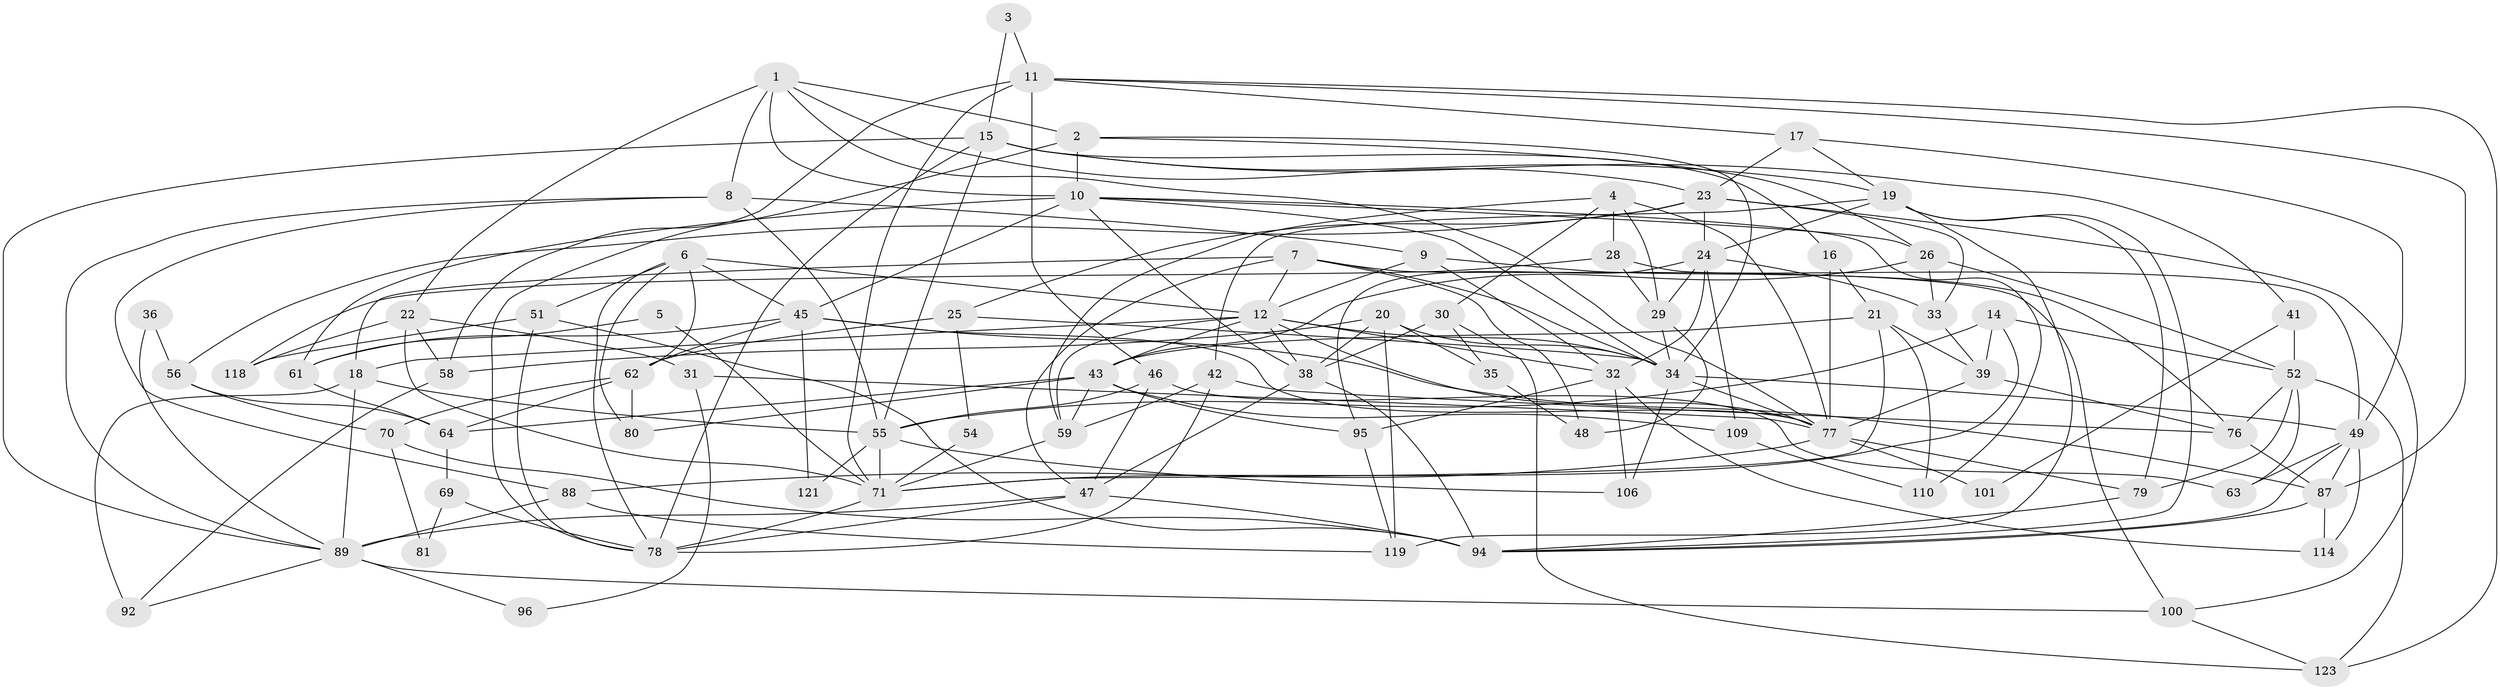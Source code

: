 // Generated by graph-tools (version 1.1) at 2025/23/03/03/25 07:23:59]
// undirected, 81 vertices, 198 edges
graph export_dot {
graph [start="1"]
  node [color=gray90,style=filled];
  1;
  2 [super="+99"];
  3;
  4 [super="+112"];
  5;
  6 [super="+124"];
  7 [super="+66"];
  8 [super="+13"];
  9 [super="+115"];
  10 [super="+83"];
  11 [super="+68"];
  12 [super="+57"];
  14 [super="+37"];
  15 [super="+53"];
  16;
  17 [super="+86"];
  18 [super="+103"];
  19 [super="+117"];
  20 [super="+90"];
  21 [super="+27"];
  22 [super="+50"];
  23 [super="+44"];
  24 [super="+60"];
  25;
  26 [super="+98"];
  28 [super="+108"];
  29 [super="+82"];
  30;
  31;
  32 [super="+40"];
  33;
  34 [super="+74"];
  35 [super="+93"];
  36;
  38;
  39 [super="+67"];
  41;
  42 [super="+75"];
  43 [super="+125"];
  45 [super="+91"];
  46;
  47 [super="+107"];
  48;
  49 [super="+65"];
  51;
  52 [super="+72"];
  54;
  55 [super="+73"];
  56 [super="+102"];
  58 [super="+85"];
  59 [super="+97"];
  61 [super="+120"];
  62 [super="+84"];
  63;
  64;
  69;
  70;
  71 [super="+122"];
  76;
  77 [super="+113"];
  78 [super="+116"];
  79;
  80;
  81;
  87 [super="+105"];
  88;
  89 [super="+111"];
  92;
  94 [super="+104"];
  95;
  96;
  100;
  101;
  106;
  109;
  110;
  114;
  118;
  119;
  121;
  123;
  1 -- 77;
  1 -- 22;
  1 -- 23;
  1 -- 10;
  1 -- 8;
  1 -- 2;
  2 -- 10;
  2 -- 34;
  2 -- 26;
  2 -- 78;
  3 -- 15;
  3 -- 11;
  4 -- 77;
  4 -- 28;
  4 -- 59;
  4 -- 30;
  4 -- 29;
  5 -- 61;
  5 -- 71;
  6 -- 80;
  6 -- 78;
  6 -- 62;
  6 -- 45;
  6 -- 51;
  6 -- 12;
  7 -- 100;
  7 -- 47;
  7 -- 48;
  7 -- 34;
  7 -- 12;
  7 -- 18;
  8 -- 88;
  8 -- 89;
  8 -- 9;
  8 -- 55;
  9 -- 32;
  9 -- 76;
  9 -- 12;
  10 -- 38;
  10 -- 26;
  10 -- 45;
  10 -- 110;
  10 -- 61;
  10 -- 34;
  11 -- 87;
  11 -- 17;
  11 -- 58;
  11 -- 71;
  11 -- 123;
  11 -- 46;
  12 -- 38;
  12 -- 43;
  12 -- 59 [weight=2];
  12 -- 77;
  12 -- 32;
  12 -- 34;
  12 -- 18;
  14 -- 71;
  14 -- 55;
  14 -- 39;
  14 -- 52;
  15 -- 16;
  15 -- 19;
  15 -- 41;
  15 -- 89;
  15 -- 55;
  15 -- 78;
  16 -- 21;
  16 -- 77;
  17 -- 23;
  17 -- 19;
  17 -- 49;
  18 -- 92;
  18 -- 89;
  18 -- 55;
  19 -- 42 [weight=2];
  19 -- 119;
  19 -- 24;
  19 -- 79;
  19 -- 94;
  20 -- 34;
  20 -- 35 [weight=2];
  20 -- 38;
  20 -- 119;
  20 -- 58;
  21 -- 110;
  21 -- 43;
  21 -- 71;
  21 -- 39;
  22 -- 58 [weight=2];
  22 -- 31;
  22 -- 118;
  22 -- 71;
  23 -- 100;
  23 -- 25;
  23 -- 33;
  23 -- 56;
  23 -- 24;
  24 -- 32;
  24 -- 33;
  24 -- 109;
  24 -- 95;
  24 -- 29;
  25 -- 34;
  25 -- 54;
  25 -- 62;
  26 -- 33;
  26 -- 43;
  26 -- 52;
  28 -- 118;
  28 -- 29;
  28 -- 49;
  29 -- 48;
  29 -- 34;
  30 -- 38;
  30 -- 35;
  30 -- 123;
  31 -- 96;
  31 -- 77;
  32 -- 114;
  32 -- 106;
  32 -- 95;
  33 -- 39;
  34 -- 106;
  34 -- 49;
  34 -- 77;
  35 -- 48;
  36 -- 89;
  36 -- 56;
  38 -- 94;
  38 -- 47;
  39 -- 77;
  39 -- 76;
  41 -- 101;
  41 -- 52;
  42 -- 76;
  42 -- 78;
  42 -- 59;
  43 -- 64;
  43 -- 80;
  43 -- 95;
  43 -- 109;
  43 -- 59;
  45 -- 61;
  45 -- 121;
  45 -- 87;
  45 -- 77;
  45 -- 62;
  46 -- 47;
  46 -- 63;
  46 -- 55;
  47 -- 78;
  47 -- 89;
  47 -- 94;
  49 -- 94;
  49 -- 114;
  49 -- 87;
  49 -- 63;
  51 -- 118;
  51 -- 78;
  51 -- 94;
  52 -- 79;
  52 -- 76;
  52 -- 123;
  52 -- 63;
  54 -- 71;
  55 -- 106;
  55 -- 71;
  55 -- 121;
  56 -- 64 [weight=2];
  56 -- 70;
  58 -- 92;
  59 -- 71;
  61 -- 64;
  62 -- 70 [weight=2];
  62 -- 80;
  62 -- 64;
  64 -- 69;
  69 -- 81;
  69 -- 78;
  70 -- 81;
  70 -- 94;
  71 -- 78;
  76 -- 87;
  77 -- 101;
  77 -- 79;
  77 -- 88;
  79 -- 94;
  87 -- 94;
  87 -- 114;
  88 -- 89;
  88 -- 119;
  89 -- 100;
  89 -- 96;
  89 -- 92;
  95 -- 119;
  100 -- 123;
  109 -- 110;
}
